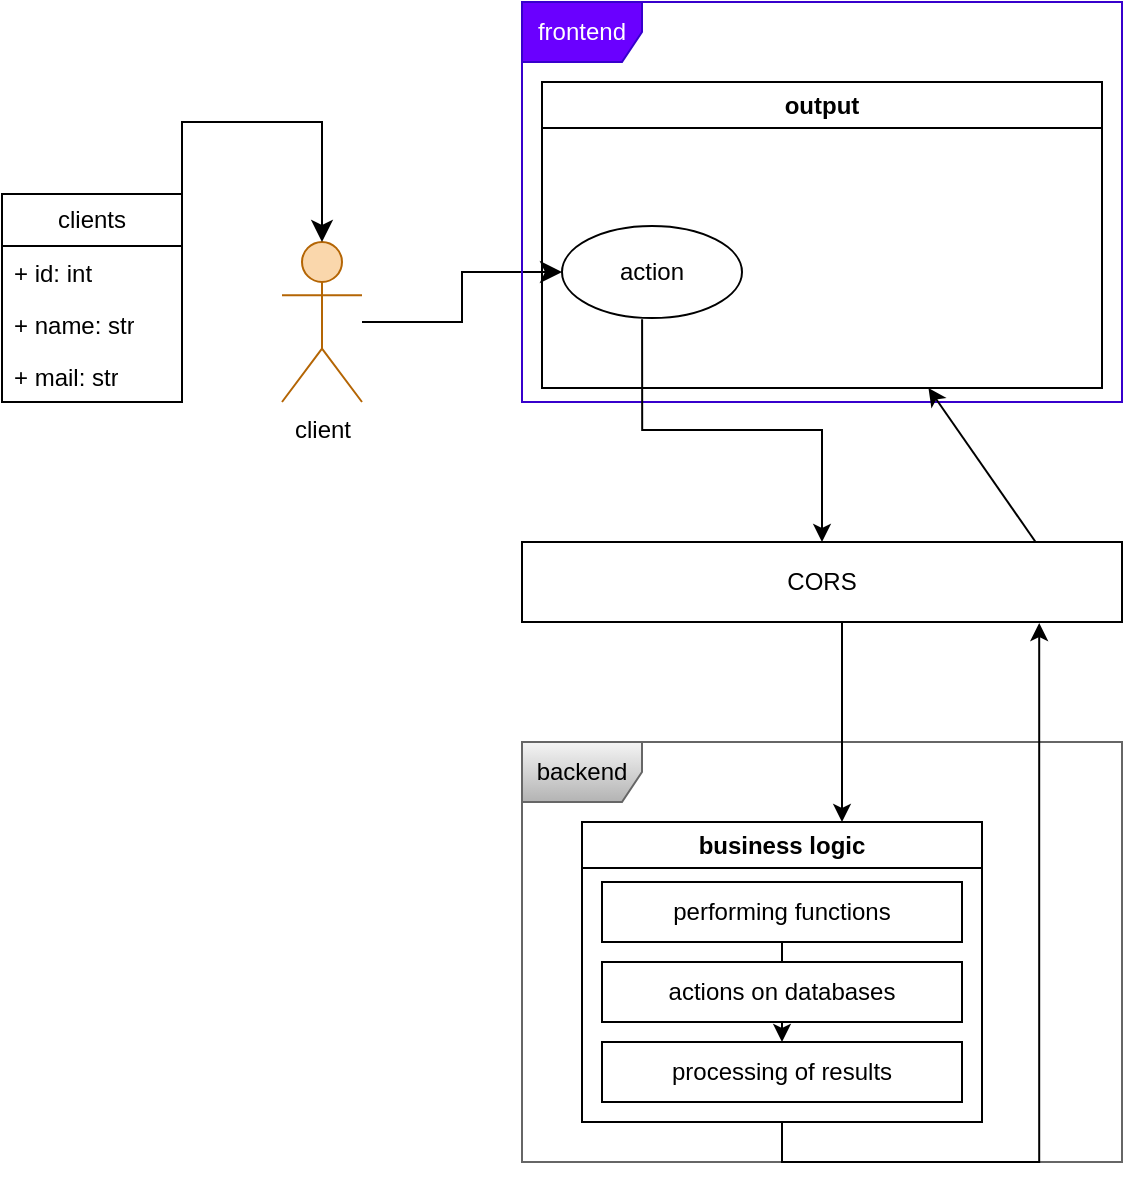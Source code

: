 <mxfile version="26.2.12">
  <diagram name="Страница — 1" id="tu4awD1gnu4tAp9CaTC2">
    <mxGraphModel dx="1412" dy="784" grid="1" gridSize="10" guides="1" tooltips="1" connect="1" arrows="1" fold="1" page="1" pageScale="1" pageWidth="827" pageHeight="1169" math="0" shadow="0">
      <root>
        <mxCell id="0" />
        <mxCell id="1" parent="0" />
        <mxCell id="lU2SoLYhDsCU2xIBK3lY-9" value="&lt;div&gt;client&lt;/div&gt;" style="shape=umlActor;verticalLabelPosition=bottom;verticalAlign=top;html=1;fillColor=#fad7ac;strokeColor=#b46504;" vertex="1" parent="1">
          <mxGeometry x="240" y="240" width="40" height="80" as="geometry" />
        </mxCell>
        <mxCell id="lU2SoLYhDsCU2xIBK3lY-10" value="" style="edgeStyle=elbowEdgeStyle;elbow=horizontal;endArrow=classic;html=1;curved=0;rounded=0;endSize=8;startSize=8;entryX=0;entryY=0.5;entryDx=0;entryDy=0;" edge="1" parent="1" target="lU2SoLYhDsCU2xIBK3lY-38">
          <mxGeometry width="50" height="50" relative="1" as="geometry">
            <mxPoint x="280" y="280" as="sourcePoint" />
            <mxPoint x="400" y="210" as="targetPoint" />
          </mxGeometry>
        </mxCell>
        <mxCell id="lU2SoLYhDsCU2xIBK3lY-17" value="" style="edgeStyle=segmentEdgeStyle;endArrow=classic;html=1;curved=0;rounded=0;endSize=8;startSize=8;entryX=0.5;entryY=0;entryDx=0;entryDy=0;entryPerimeter=0;exitX=0.5;exitY=0;exitDx=0;exitDy=0;" edge="1" parent="1" source="lU2SoLYhDsCU2xIBK3lY-28" target="lU2SoLYhDsCU2xIBK3lY-9">
          <mxGeometry width="50" height="50" relative="1" as="geometry">
            <mxPoint x="159.6" y="203.652" as="sourcePoint" />
            <mxPoint x="254.28" y="217.92" as="targetPoint" />
            <Array as="points">
              <mxPoint x="190" y="216" />
              <mxPoint x="190" y="180" />
              <mxPoint x="260" y="180" />
            </Array>
          </mxGeometry>
        </mxCell>
        <mxCell id="lU2SoLYhDsCU2xIBK3lY-21" value="frontend" style="shape=umlFrame;whiteSpace=wrap;html=1;pointerEvents=0;fillColor=#6a00ff;fontColor=#ffffff;strokeColor=#3700CC;" vertex="1" parent="1">
          <mxGeometry x="360" y="120" width="300" height="200" as="geometry" />
        </mxCell>
        <mxCell id="lU2SoLYhDsCU2xIBK3lY-28" value="clients" style="swimlane;fontStyle=0;childLayout=stackLayout;horizontal=1;startSize=26;fillColor=none;horizontalStack=0;resizeParent=1;resizeParentMax=0;resizeLast=0;collapsible=1;marginBottom=0;whiteSpace=wrap;html=1;" vertex="1" parent="1">
          <mxGeometry x="100" y="216" width="90" height="104" as="geometry">
            <mxRectangle x="80" y="340" width="100" height="30" as="alternateBounds" />
          </mxGeometry>
        </mxCell>
        <mxCell id="lU2SoLYhDsCU2xIBK3lY-29" value="&lt;div&gt;+ id: int&lt;/div&gt;&lt;div&gt;&lt;br&gt;&lt;/div&gt;" style="text;strokeColor=none;fillColor=none;align=left;verticalAlign=top;spacingLeft=4;spacingRight=4;overflow=hidden;rotatable=0;points=[[0,0.5],[1,0.5]];portConstraint=eastwest;whiteSpace=wrap;html=1;" vertex="1" parent="lU2SoLYhDsCU2xIBK3lY-28">
          <mxGeometry y="26" width="90" height="26" as="geometry" />
        </mxCell>
        <mxCell id="lU2SoLYhDsCU2xIBK3lY-30" value="&lt;div&gt;+ name: str&lt;/div&gt;&lt;div&gt;&lt;br&gt;&lt;/div&gt;" style="text;strokeColor=none;fillColor=none;align=left;verticalAlign=top;spacingLeft=4;spacingRight=4;overflow=hidden;rotatable=0;points=[[0,0.5],[1,0.5]];portConstraint=eastwest;whiteSpace=wrap;html=1;" vertex="1" parent="lU2SoLYhDsCU2xIBK3lY-28">
          <mxGeometry y="52" width="90" height="26" as="geometry" />
        </mxCell>
        <mxCell id="lU2SoLYhDsCU2xIBK3lY-31" value="&lt;div&gt;+ mail: str&lt;/div&gt;&lt;div&gt;&lt;br&gt;&lt;/div&gt;" style="text;strokeColor=none;fillColor=none;align=left;verticalAlign=top;spacingLeft=4;spacingRight=4;overflow=hidden;rotatable=0;points=[[0,0.5],[1,0.5]];portConstraint=eastwest;whiteSpace=wrap;html=1;" vertex="1" parent="lU2SoLYhDsCU2xIBK3lY-28">
          <mxGeometry y="78" width="90" height="26" as="geometry" />
        </mxCell>
        <mxCell id="lU2SoLYhDsCU2xIBK3lY-34" value="backend" style="shape=umlFrame;whiteSpace=wrap;html=1;pointerEvents=0;fillColor=#f5f5f5;gradientColor=#b3b3b3;strokeColor=#666666;" vertex="1" parent="1">
          <mxGeometry x="360" y="490" width="300" height="210" as="geometry" />
        </mxCell>
        <mxCell id="lU2SoLYhDsCU2xIBK3lY-36" value="" style="edgeStyle=orthogonalEdgeStyle;rounded=0;orthogonalLoop=1;jettySize=auto;html=1;exitX=0.445;exitY=1.014;exitDx=0;exitDy=0;exitPerimeter=0;" edge="1" parent="1" source="lU2SoLYhDsCU2xIBK3lY-38" target="lU2SoLYhDsCU2xIBK3lY-35">
          <mxGeometry relative="1" as="geometry">
            <mxPoint x="439.96" y="230.01" as="sourcePoint" />
            <mxPoint x="440" y="380" as="targetPoint" />
            <Array as="points" />
          </mxGeometry>
        </mxCell>
        <mxCell id="lU2SoLYhDsCU2xIBK3lY-37" value="" style="edgeStyle=orthogonalEdgeStyle;rounded=0;orthogonalLoop=1;jettySize=auto;html=1;" edge="1" parent="1" source="lU2SoLYhDsCU2xIBK3lY-35" target="lU2SoLYhDsCU2xIBK3lY-40">
          <mxGeometry relative="1" as="geometry">
            <mxPoint x="452.484" y="525" as="targetPoint" />
            <Array as="points">
              <mxPoint x="520" y="460" />
              <mxPoint x="520" y="460" />
            </Array>
          </mxGeometry>
        </mxCell>
        <mxCell id="lU2SoLYhDsCU2xIBK3lY-35" value="CORS" style="html=1;whiteSpace=wrap;" vertex="1" parent="1">
          <mxGeometry x="360" y="390" width="300" height="40" as="geometry" />
        </mxCell>
        <mxCell id="lU2SoLYhDsCU2xIBK3lY-40" value="business logic" style="swimlane;whiteSpace=wrap;html=1;" vertex="1" parent="1">
          <mxGeometry x="390" y="530" width="200" height="150" as="geometry">
            <mxRectangle x="390" y="530" width="120" height="30" as="alternateBounds" />
          </mxGeometry>
        </mxCell>
        <mxCell id="lU2SoLYhDsCU2xIBK3lY-46" value="" style="edgeStyle=orthogonalEdgeStyle;rounded=0;orthogonalLoop=1;jettySize=auto;html=1;entryX=0.5;entryY=0;entryDx=0;entryDy=0;" edge="1" parent="lU2SoLYhDsCU2xIBK3lY-40" source="lU2SoLYhDsCU2xIBK3lY-41" target="lU2SoLYhDsCU2xIBK3lY-44">
          <mxGeometry relative="1" as="geometry">
            <mxPoint x="100" y="150" as="targetPoint" />
          </mxGeometry>
        </mxCell>
        <mxCell id="lU2SoLYhDsCU2xIBK3lY-41" value="&lt;span style=&quot;white-space: pre-wrap;&quot; data-src-align=&quot;0:10&quot; class=&quot;EzKURWReUAB5oZgtQNkl&quot;&gt;performing&lt;/span&gt;&lt;span style=&quot;white-space: pre-wrap;&quot;&gt; &lt;/span&gt;&lt;span style=&quot;white-space: pre-wrap;&quot; data-src-align=&quot;11:7&quot; class=&quot;EzKURWReUAB5oZgtQNkl&quot;&gt;functions&lt;/span&gt;" style="rounded=0;whiteSpace=wrap;html=1;" vertex="1" parent="lU2SoLYhDsCU2xIBK3lY-40">
          <mxGeometry x="10" y="30" width="180" height="30" as="geometry" />
        </mxCell>
        <mxCell id="lU2SoLYhDsCU2xIBK3lY-42" style="edgeStyle=orthogonalEdgeStyle;rounded=0;orthogonalLoop=1;jettySize=auto;html=1;exitX=0.5;exitY=1;exitDx=0;exitDy=0;" edge="1" parent="lU2SoLYhDsCU2xIBK3lY-40" source="lU2SoLYhDsCU2xIBK3lY-41" target="lU2SoLYhDsCU2xIBK3lY-41">
          <mxGeometry relative="1" as="geometry" />
        </mxCell>
        <mxCell id="lU2SoLYhDsCU2xIBK3lY-43" value="&lt;span style=&quot;white-space: pre-wrap;&quot; data-src-align=&quot;0:8&quot; class=&quot;EzKURWReUAB5oZgtQNkl&quot;&gt;actions&lt;/span&gt;&lt;span style=&quot;white-space: pre-wrap;&quot;&gt; &lt;/span&gt;&lt;span style=&quot;white-space: pre-wrap;&quot; data-src-align=&quot;9:3&quot; class=&quot;EzKURWReUAB5oZgtQNkl&quot;&gt;on&lt;/span&gt;&lt;span style=&quot;white-space: pre-wrap;&quot;&gt; &lt;/span&gt;&lt;span style=&quot;white-space: pre-wrap;&quot; data-src-align=&quot;13:13&quot; class=&quot;EzKURWReUAB5oZgtQNkl&quot;&gt;databases&lt;/span&gt;" style="rounded=0;whiteSpace=wrap;html=1;" vertex="1" parent="lU2SoLYhDsCU2xIBK3lY-40">
          <mxGeometry x="10" y="70" width="180" height="30" as="geometry" />
        </mxCell>
        <mxCell id="lU2SoLYhDsCU2xIBK3lY-44" value="&lt;span style=&quot;white-space: pre-wrap;&quot; data-src-align=&quot;0:9&quot; class=&quot;EzKURWReUAB5oZgtQNkl&quot;&gt;processing&lt;/span&gt;&lt;span style=&quot;white-space: pre-wrap;&quot;&gt; of &lt;/span&gt;&lt;span style=&quot;white-space: pre-wrap;&quot; data-src-align=&quot;10:11&quot; class=&quot;EzKURWReUAB5oZgtQNkl&quot;&gt;results&lt;/span&gt;" style="rounded=0;whiteSpace=wrap;html=1;" vertex="1" parent="lU2SoLYhDsCU2xIBK3lY-40">
          <mxGeometry x="10" y="110" width="180" height="30" as="geometry" />
        </mxCell>
        <mxCell id="lU2SoLYhDsCU2xIBK3lY-53" style="edgeStyle=orthogonalEdgeStyle;rounded=0;orthogonalLoop=1;jettySize=auto;html=1;exitX=0.5;exitY=1;exitDx=0;exitDy=0;entryX=0.862;entryY=1.013;entryDx=0;entryDy=0;entryPerimeter=0;" edge="1" parent="1" source="lU2SoLYhDsCU2xIBK3lY-40" target="lU2SoLYhDsCU2xIBK3lY-35">
          <mxGeometry relative="1" as="geometry" />
        </mxCell>
        <mxCell id="lU2SoLYhDsCU2xIBK3lY-78" value="output" style="swimlane;whiteSpace=wrap;html=1;" vertex="1" parent="1">
          <mxGeometry x="370" y="160" width="280" height="153" as="geometry" />
        </mxCell>
        <mxCell id="lU2SoLYhDsCU2xIBK3lY-38" value="action" style="ellipse;whiteSpace=wrap;html=1;" vertex="1" parent="lU2SoLYhDsCU2xIBK3lY-78">
          <mxGeometry x="10" y="72" width="90" height="46" as="geometry" />
        </mxCell>
        <mxCell id="lU2SoLYhDsCU2xIBK3lY-79" value="" style="endArrow=classic;html=1;rounded=0;exitX=0.856;exitY=0;exitDx=0;exitDy=0;exitPerimeter=0;" edge="1" parent="1" source="lU2SoLYhDsCU2xIBK3lY-35" target="lU2SoLYhDsCU2xIBK3lY-78">
          <mxGeometry width="50" height="50" relative="1" as="geometry">
            <mxPoint x="617" y="392" as="sourcePoint" />
            <mxPoint x="610" y="310" as="targetPoint" />
          </mxGeometry>
        </mxCell>
      </root>
    </mxGraphModel>
  </diagram>
</mxfile>
